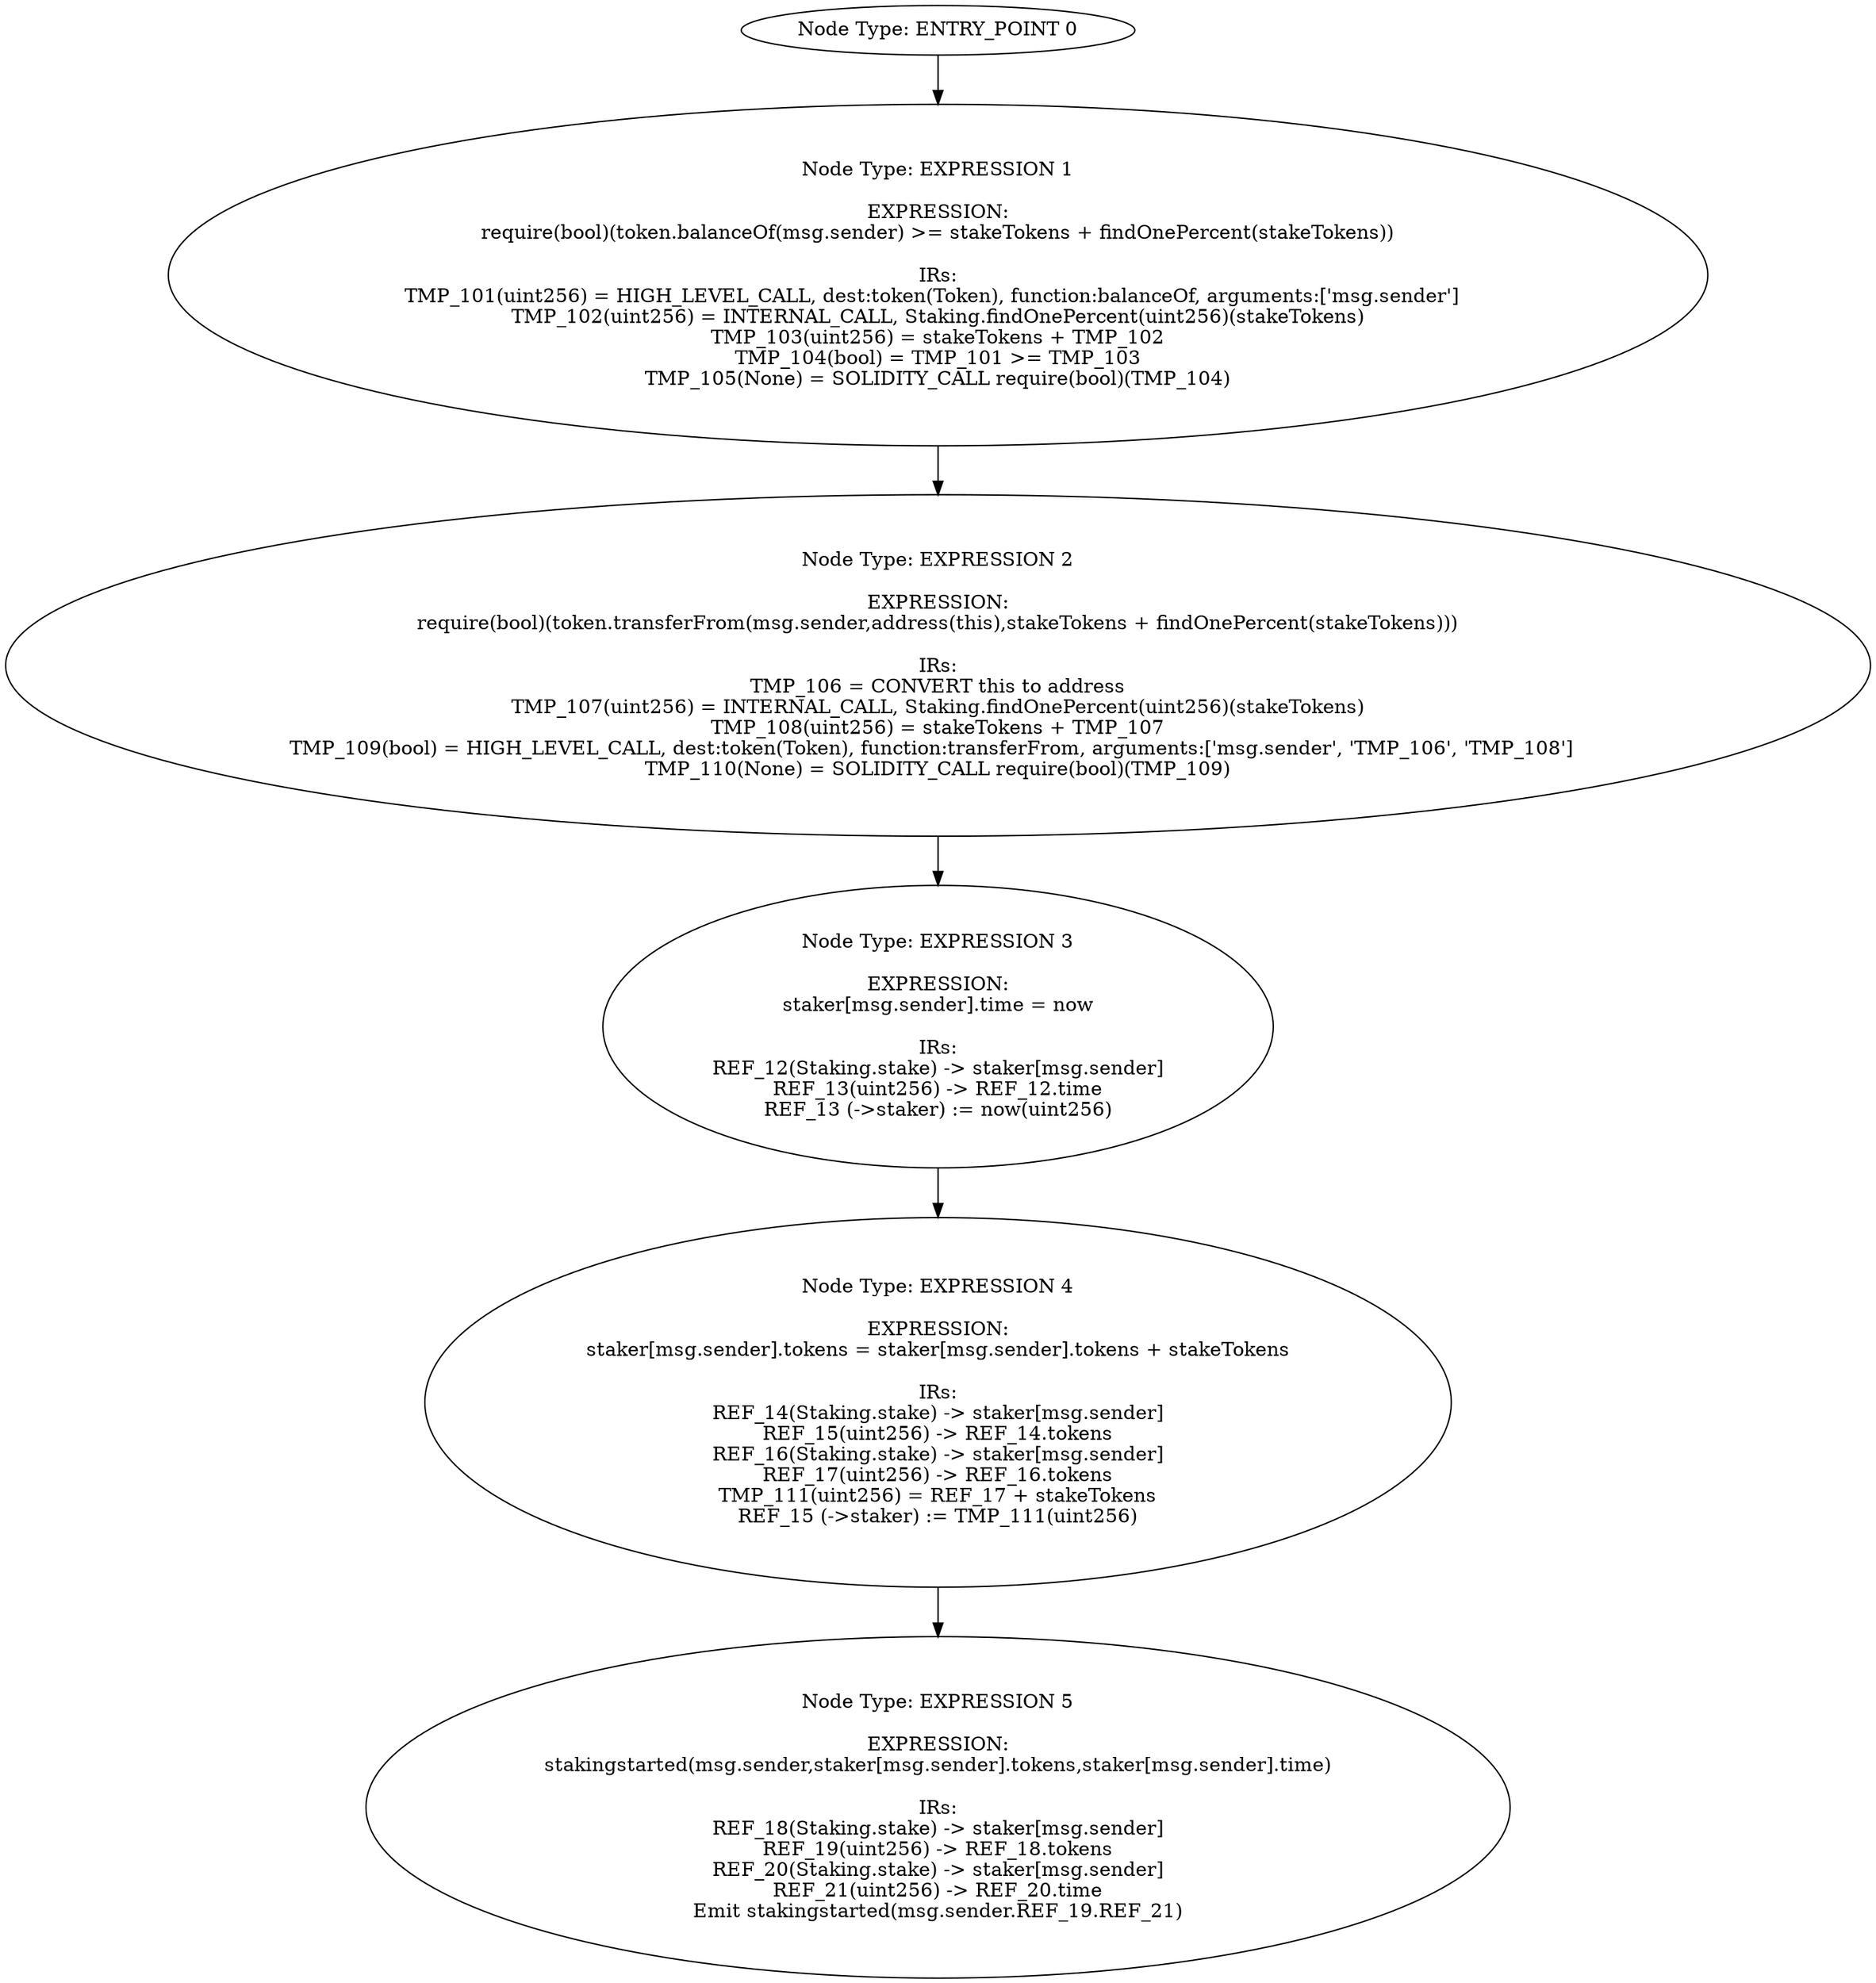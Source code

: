 digraph{
0[label="Node Type: ENTRY_POINT 0
"];
0->1;
1[label="Node Type: EXPRESSION 1

EXPRESSION:
require(bool)(token.balanceOf(msg.sender) >= stakeTokens + findOnePercent(stakeTokens))

IRs:
TMP_101(uint256) = HIGH_LEVEL_CALL, dest:token(Token), function:balanceOf, arguments:['msg.sender']  
TMP_102(uint256) = INTERNAL_CALL, Staking.findOnePercent(uint256)(stakeTokens)
TMP_103(uint256) = stakeTokens + TMP_102
TMP_104(bool) = TMP_101 >= TMP_103
TMP_105(None) = SOLIDITY_CALL require(bool)(TMP_104)"];
1->2;
2[label="Node Type: EXPRESSION 2

EXPRESSION:
require(bool)(token.transferFrom(msg.sender,address(this),stakeTokens + findOnePercent(stakeTokens)))

IRs:
TMP_106 = CONVERT this to address
TMP_107(uint256) = INTERNAL_CALL, Staking.findOnePercent(uint256)(stakeTokens)
TMP_108(uint256) = stakeTokens + TMP_107
TMP_109(bool) = HIGH_LEVEL_CALL, dest:token(Token), function:transferFrom, arguments:['msg.sender', 'TMP_106', 'TMP_108']  
TMP_110(None) = SOLIDITY_CALL require(bool)(TMP_109)"];
2->3;
3[label="Node Type: EXPRESSION 3

EXPRESSION:
staker[msg.sender].time = now

IRs:
REF_12(Staking.stake) -> staker[msg.sender]
REF_13(uint256) -> REF_12.time
REF_13 (->staker) := now(uint256)"];
3->4;
4[label="Node Type: EXPRESSION 4

EXPRESSION:
staker[msg.sender].tokens = staker[msg.sender].tokens + stakeTokens

IRs:
REF_14(Staking.stake) -> staker[msg.sender]
REF_15(uint256) -> REF_14.tokens
REF_16(Staking.stake) -> staker[msg.sender]
REF_17(uint256) -> REF_16.tokens
TMP_111(uint256) = REF_17 + stakeTokens
REF_15 (->staker) := TMP_111(uint256)"];
4->5;
5[label="Node Type: EXPRESSION 5

EXPRESSION:
stakingstarted(msg.sender,staker[msg.sender].tokens,staker[msg.sender].time)

IRs:
REF_18(Staking.stake) -> staker[msg.sender]
REF_19(uint256) -> REF_18.tokens
REF_20(Staking.stake) -> staker[msg.sender]
REF_21(uint256) -> REF_20.time
Emit stakingstarted(msg.sender.REF_19.REF_21)"];
}
